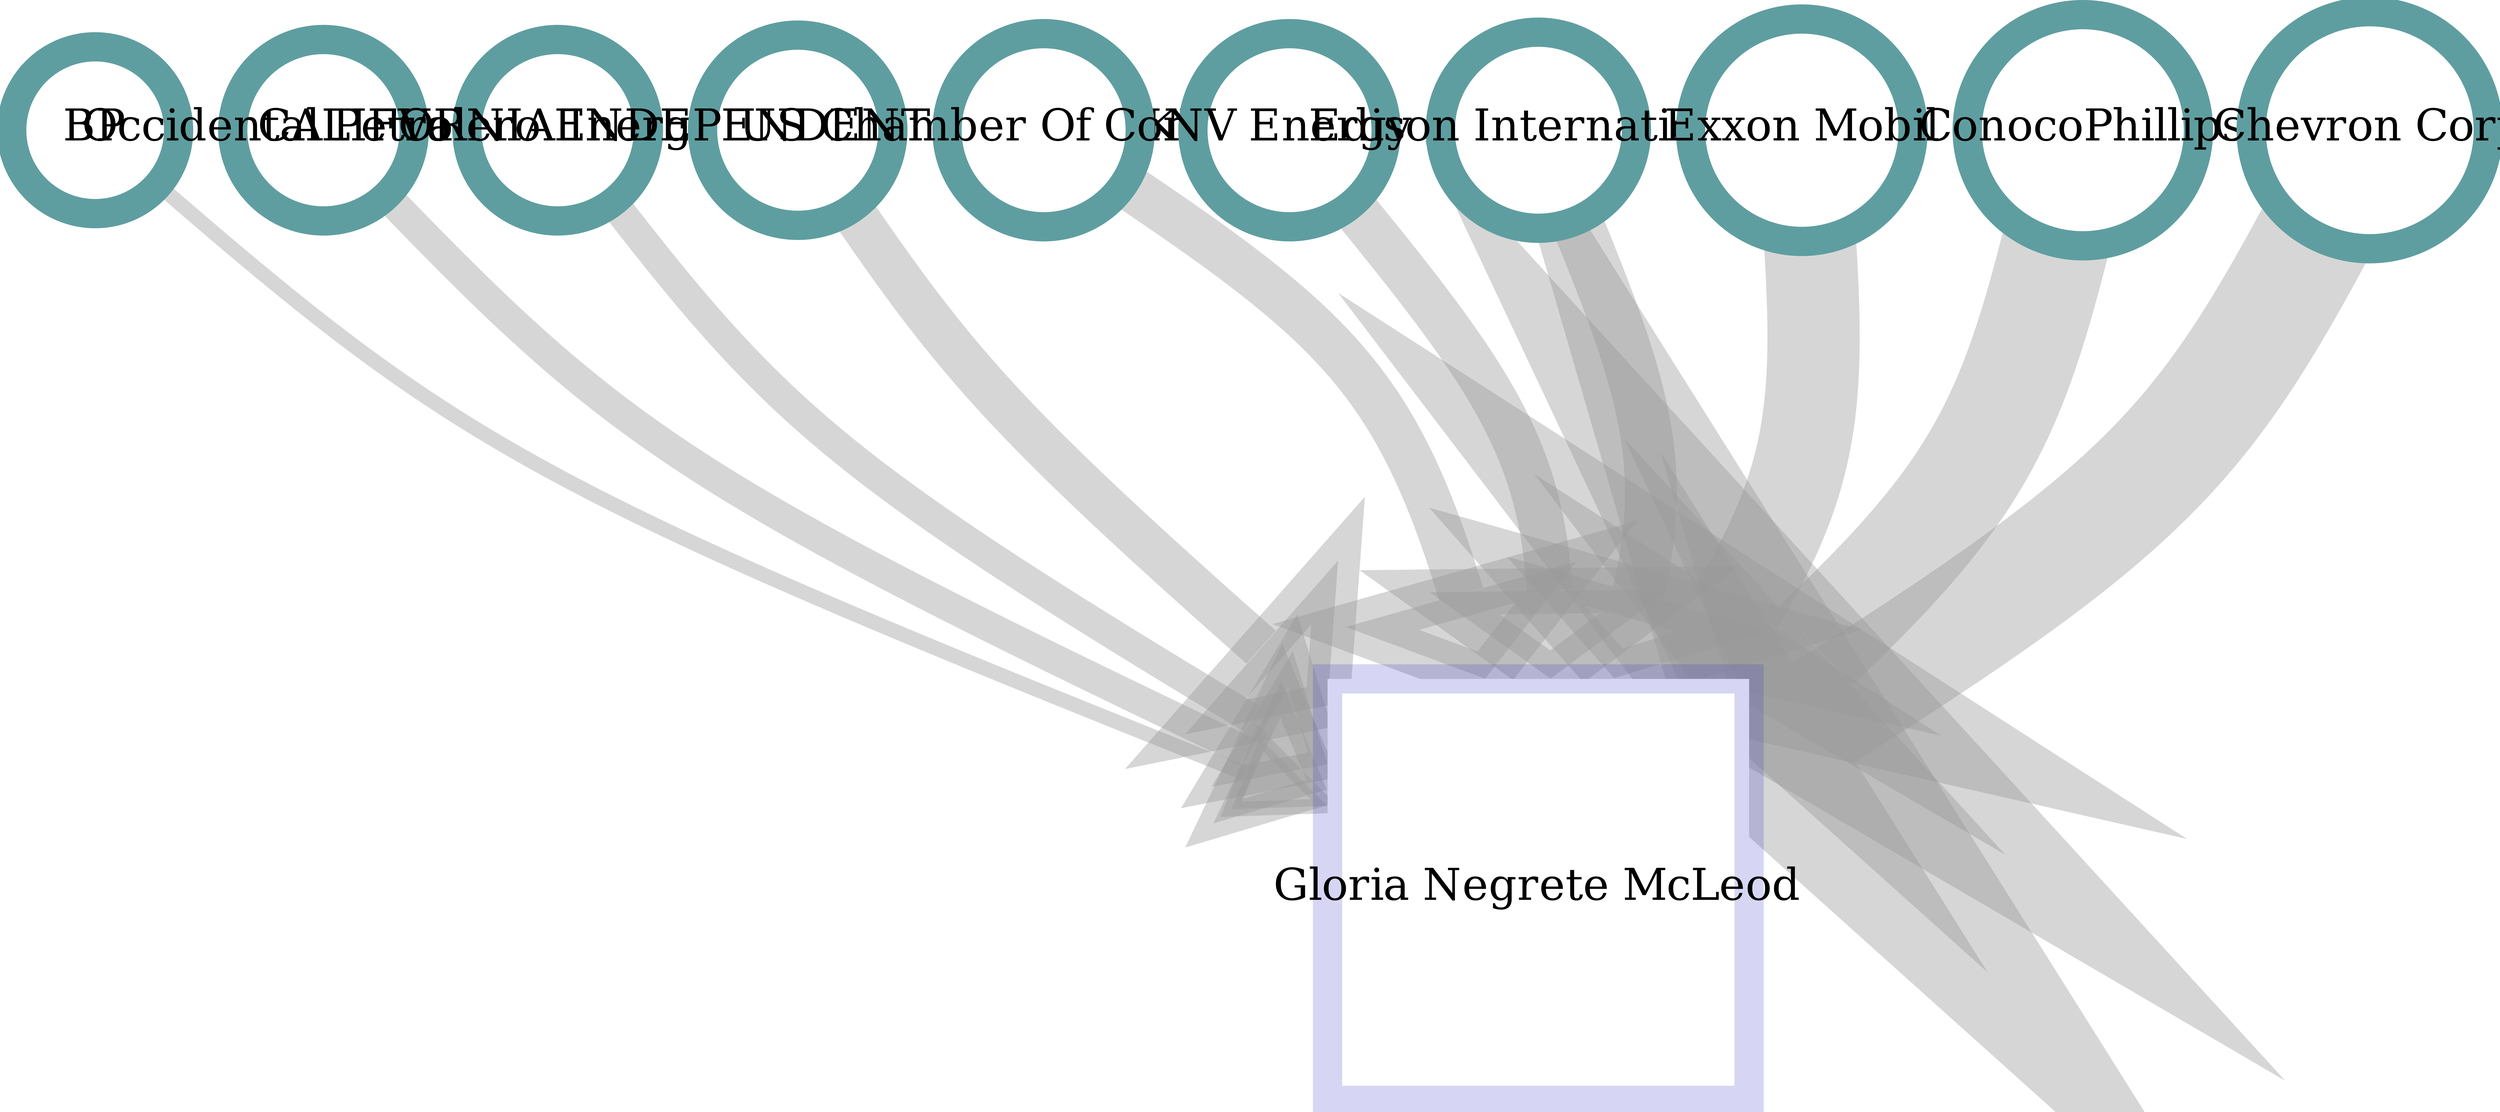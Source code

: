 digraph G {
	graph [outputorder=edgesfirst, truecolor=true, size="1000,1000!", dpi=96, bgcolor="#FFFFFF", splines=curved, epsilon="0.0", layoutEngine=neato, fontsize=90, fontcolor=blue, start=self];
	node [label="\N", style="setlinewidth(10), filled", fontsize=15, fixedsize=1, imagescale=true, regular=true];
	graph [bb="0,0,723.94,746.19"];
	671 [label=BP, width="0.77778", href=a, transaction_id="3e401bed749ad911666024305f40f498", company_id=671, company_name=BP, amount="1000.00", recipient_ext_id=3239, industry="Major (Multinational) Oil & Gas Producers", image="../www/com_images/c671.png", sitecode=oil, contributor_type=C, id=671, total_dollars="1000.00", type=donors, value="1000.00", dir="/home/dameat/public_html/state_dem/njq/NodeViz", color=cadetblue, shape=circle, fillcolor="#ffffff", tooltip="BP (Gave $1,000)", label_zoom_level=8, click="this.selectNode('671'); this.panToNode('671');", area="0.5", target=671, pos="694.44,463.23", height="0.79167"];
	3716 [label="Occidental Petroleum", width="0.86111", href=a, transaction_id=a8645a5cd929f6897cf0d74dcb67cc63, company_id=3716, company_name="Occidental Petroleum", amount="1500.00", recipient_ext_id=3239, industry="Major (Multinational) Oil & Gas Producers", image="../www/com_images/c109.png", sitecode=oil, contributor_type=C, id=3716, total_dollars="1500.00", type=donors, value="1500.00", dir="/home/dameat/public_html/state_dem/njq/NodeViz", color=cadetblue, shape=circle, fillcolor="#ffffff", tooltip="Occidental Petroleum (Gave $1,500)", label_zoom_level=8, click="this.selectNode('3716'); this.panToNode('3716');", area="0.57625272331155", target=3716, pos="347.88,32", height="0.86111"];
	5727 [label="Valero Energy", width="0.86111", href=a, transaction_id="6fd988211f7b2e790661d8782044baa9", company_id=5727, company_name="Valero Energy", amount="1500.00", recipient_ext_id=3239, industry="Petroleum Refining & Marketing", image="../www/com_images/c47.png", sitecode=oil, contributor_type=C, id=5727, total_dollars="1500.00", type=donors, value="1500.00", dir="/home/dameat/public_html/state_dem/njq/NodeViz", color=cadetblue, shape=circle, fillcolor="#ffffff", tooltip="Valero Energy (Gave $1,500)", label_zoom_level=8, click="this.selectNode('5727'); this.panToNode('5727');", area="0.57625272331155", target=5727, pos="380.1,714.19", height="0.86111"];
	37368 [label="CALIFORNIA INDEPENDENT OIL MARKETERS", width="0.88889", href=a, transaction_id=fb611c51935a56b7de2f13a85233369d, company_id=37368, company_name="CALIFORNIA INDEPENDENT OIL MARKETERS", amount="1950.00", recipient_ext_id=3239, industry="Independent Oil & Gas Producers", image="../www/com_images/c37368.png", sitecode=oil, contributor_type=C, id=37368, total_dollars="1950.00", type=donors, value="1950.00", dir="/home/dameat/public_html/state_dem/njq/NodeViz", color=cadetblue, shape=circle, fillcolor="#ffffff", tooltip="CALIFORNIA INDEPENDENT OIL MARKETERS (Gave $1,950)", label_zoom_level=8, click="this.selectNode('37368'); this.panToNode('37368');", area="0.64488017429194", target=37368, pos="33.5,282.97", height="0.90278"];
	32446 [label="US Chamber Of Commerce", width="0.91667", href=a, transaction_id=cc0e1e05abab86e80009a5c9b456322f, company_id=32446, company_name="US Chamber of Commerce", amount="2000.00", recipient_ext_id=3239, industry="Chambers Of Commerce", image="../www/com_images/c217.png", sitecode=carbon, contributor_type=C, id=32446, total_dollars="2000.00", type=donors, value="2000.00", dir="/home/dameat/public_html/state_dem/njq/NodeViz", color=cadetblue, shape=circle, fillcolor="#ffffff", tooltip="US Chamber Of Commerce (Gave $2,000)", label_zoom_level=8, click="this.selectNode('32446'); this.panToNode('32446');", area="0.65250544662309", target=32446, pos="578.22,639.62", height="0.91667"];
	14648 [label="NV Energy", width="0.91667", href=a, transaction_id=a96458c1229a3b7c3cb2bdcb9e7c9d7c, company_id=14648, company_name="NV Energy", amount="2000.00", recipient_ext_id=3239, industry="Gas & Electric Utilities", image="../www/com_images/c14648.png", sitecode=coal, contributor_type=C, id=14648, total_dollars="2000.00", type=donors, value="2000.00", dir="/home/dameat/public_html/state_dem/njq/NodeViz", color=cadetblue, shape=circle, fillcolor="#ffffff", tooltip="NV Energy (Gave $2,000)", label_zoom_level=8, click="this.selectNode('14648'); this.panToNode('14648');", area="0.65250544662309", target=14648, pos="684.54,252.44", height="0.91667"];
	29814 [label="Edison International", width="0.91667", href=a, transaction_id=d4c8044f8ed913fe2d2afe35743e1a0f, company_id=29814, company_name="Edison International", amount="2200.00", recipient_ext_id=3239, industry="Electric Power Utilities", image="../www/com_images/c148.png", sitecode=coal, contributor_type=C, id=29814, total_dollars="2200.00", type=donors, value="2200.00", dir="/home/dameat/public_html/state_dem/njq/NodeViz", color=cadetblue, shape=circle, fillcolor="#ffffff", tooltip="Edison International (Gave $2,200)", label_zoom_level=8, click="this.selectNode('29814'); this.panToNode('29814');", area="0.68300653594771", target=29814, pos="149.77,106.61", height="0.93056"];
	1737 [label="Exxon Mobil", width="1.0556", href=a, transaction_id=fc3c6e85b2eac9fb0f092af3a860b5b9, company_id=1737, company_name="Exxon Mobil", amount="3500.00", recipient_ext_id=3239, industry="Major (Multinational) Oil & Gas Producers", image="../www/com_images/c28.png", sitecode=oil, contributor_type=C, id=1737, total_dollars="3500.00", type=donors, value="3500.00", dir="/home/dameat/public_html/state_dem/njq/NodeViz", color=cadetblue, shape=circle, fillcolor="#ffffff", tooltip="Exxon Mobil (Gave $3,500)", label_zoom_level=8, click="this.selectNode('1737'); this.panToNode('1737');", area="0.88126361655773", target=1737, pos="43.46,493.77", height="1.0556"];
	1137 [label=ConocoPhillips, width="1.0833", href=a, transaction_id="7d417fcc51bbdf73c7542cb19d39c75b", company_id=1137, company_name=ConocoPhillips, amount="4000.00", recipient_ext_id=3239, industry="Major (Multinational) Oil & Gas Producers", image="../www/com_images/c92.png", sitecode=oil, contributor_type=C, id=1137, total_dollars="4000.00", type=donors, value="4000.00", dir="/home/dameat/public_html/state_dem/njq/NodeViz", color=cadetblue, shape=circle, fillcolor="#ffffff", tooltip="ConocoPhillips (Gave $4,000)", label_zoom_level=8, click="this.selectNode('1137'); this.panToNode('1137');", area="0.95751633986928", target=1137, pos="175.83,658.48", height="1.0972"];
	951 [label="Chevron Corp", width="1.1111", href=a, transaction_id=b7548732c3a44cf9bdab43aaba7d4f39, company_id=951, company_name="Chevron Corp", amount="4300.00", recipient_ext_id=3239, industry="Major (Multinational) Oil & Gas Producers", image="../www/com_images/c951.png", sitecode=oil, contributor_type=C, id=951, total_dollars="4300.00", type=donors, value="4300.00", dir="/home/dameat/public_html/state_dem/njq/NodeViz", color=cadetblue, shape=circle, fillcolor="#ffffff", tooltip="Chevron Corp (Gave $4,300)", label_zoom_level=8, click="this.selectNode('951'); this.panToNode('951');", area="1.0032679738562", target=951, pos="552.14,87.753", height="1.125"];
	3239 [label="Gloria Negrete McLeod", width=2, href=a, image="../www/can_images/3239.jpg", id=3239, total_dollars=23950, type=candidates, value=23950, color="#3333cc33", shape=square, fillcolor="#ffffff", tooltip="Gloria Negrete McLeod (Received $23,950)", label_zoom_level=6, click="this.selectNode('3239'); this.panToNode('3239');", area=4, target=3239, state=CA, term=2010, district="CA-32", party=D, candidate_name="Gloria Negrete McLeod", pos="363.98,373.1", height=2];
	671 -> 3239 [len=4, style="setlinewidth(5)", labelfloat=true, arrowhead=normal, arrowsize=3, color="#99999966", fontsize=15, minlen=4, href=a, weight="1000.00", toId=3239, fromId=671, value="1000.00", id="3239_671", type=donations, tooltip="$1,000 from BP to Gloria Negrete McLeod", area=5, target="3239_671", pos="e,436.31,392.83 667.12,455.78 623.38,443.85 535.44,419.87 465.49,400.79"];
	3716 -> 3239 [len=4, style="setlinewidth(10.30303030303)", labelfloat=true, arrowhead=normal, arrowsize=3, color="#99999966", fontsize=15, minlen=4, href=a, weight="1500.00", toId=3239, fromId=3716, value="1500.00", id="3239_3716", type=donations, tooltip="$1,500 from Occidental Petroleum to Gloria Negrete McLeod", area="10.30303030303", target="3239_3716", pos="e,360.58,301 349.35,63.175 351.55,109.81 355.8,199.84 359.16,270.9"];
	5727 -> 3239 [len=4, style="setlinewidth(10.30303030303)", labelfloat=true, arrowhead=normal, arrowsize=3, color="#99999966", fontsize=15, minlen=4, href=a, weight="1500.00", toId=3239, fromId=5727, value="1500.00", id="3239_5727", type=donations, tooltip="$1,500 from Valero Energy to Gloria Negrete McLeod", area="10.30303030303", target="3239_5727", pos="e,367.39,445.2 378.62,683.02 376.42,636.39 372.17,546.36 368.81,475.3"];
	37368 -> 3239 [len=4, style="setlinewidth(15.075757575758)", labelfloat=true, arrowhead=normal, arrowsize=3, color="#99999966", fontsize=15, minlen=4, href=a, weight="1950.00", toId=3239, fromId=37368, value="1950.00", id="3239_37368", type=donations, tooltip="$1,950 from CALIFORNIA INDEPENDENT OIL MARKETERS to Gloria Negrete McLeod", area="15.075757575758", target="3239_37368", pos="e,291.94,353.46 64.591,291.45 109.49,303.7 194.55,326.9 262.57,345.45"];
	32446 -> 3239 [len=4, style="setlinewidth(15.606060606061)", labelfloat=true, arrowhead=normal, arrowsize=3, color="#99999966", fontsize=15, minlen=4, href=a, weight="2000.00", toId=3239, fromId=32446, value="2000.00", id="3239_32446", type=donations, tooltip="$2,000 from US Chamber Of Commerce to Gloria Negrete McLeod", area="15.606060606061", target="3239_32446", pos="e,421.98,445.25 557.28,613.58 530.41,580.14 482.29,520.28 440.79,468.65"];
	14648 -> 3239 [len=4, style="setlinewidth(15.606060606061)", labelfloat=true, arrowhead=normal, arrowsize=3, color="#99999966", fontsize=15, minlen=4, href=a, weight="2000.00", toId=3239, fromId=14648, value="2000.00", id="3239_14648", type=donations, tooltip="$2,000 from NV Energy to Gloria Negrete McLeod", area="15.606060606061", target="3239_14648", pos="e,435.98,346 653.51,264.12 610.15,280.44 529.43,310.83 464.21,335.38"];
	29814 -> 3239 [len=4, style="setlinewidth(17.727272727273)", labelfloat=true, arrowhead=normal, arrowsize=3, color="#99999966", fontsize=15, minlen=4, href=a, weight="2200.00", toId=3239, fromId=29814, value="2200.00", id="3239_29814", type=donations, tooltip="$2,200 from Edison International to Gloria Negrete McLeod", area="17.727272727273", target="3239_29814", pos="e,305.99,300.96 170.7,132.65 197.57,166.08 245.69,225.94 287.19,277.56"];
	1737 -> 3239 [len=4, style="setlinewidth(31.515151515152)", labelfloat=true, arrowhead=normal, arrowsize=3, color="#99999966", fontsize=15, minlen=4, href=a, weight="3500.00", toId=3239, fromId=1737, value="3500.00", id="3239_1737", type=donations, tooltip="$3,500 from Exxon Mobil to Gloria Negrete McLeod", area="31.515151515152", target="3239_1737", pos="e,291.88,400.25 79.295,480.28 123.61,463.59 200.87,434.51 263.73,410.84"];
	1137 -> 3239 [len=4, style="setlinewidth(36.818181818182)", labelfloat=true, arrowhead=normal, arrowsize=3, color="#99999966", fontsize=15, minlen=4, href=a, weight="4000.00", toId=3239, fromId=1137, value="4000.00", id="3239_1137", type=donations, tooltip="$4,000 from ConocoPhillips to Gloria Negrete McLeod", area="36.818181818182", target="3239_1137", pos="e,316.38,445.31 197.59,625.46 222.46,587.74 264.31,524.27 299.82,470.42"];
	951 -> 3239 [len=4, style="setlinewidth(40)", labelfloat=true, arrowhead=normal, arrowsize=3, color="#99999966", fontsize=15, minlen=4, href=a, weight="4300.00", toId=3239, fromId=951, value="4300.00", id="3239_951", type=donations, tooltip="$4,300 from Chevron Corp to Gloria Negrete McLeod", area=40, target="3239_951", pos="e,411.47,301.08 529.82,121.61 504.89,159.41 463.41,222.32 428.17,275.76"];
}
